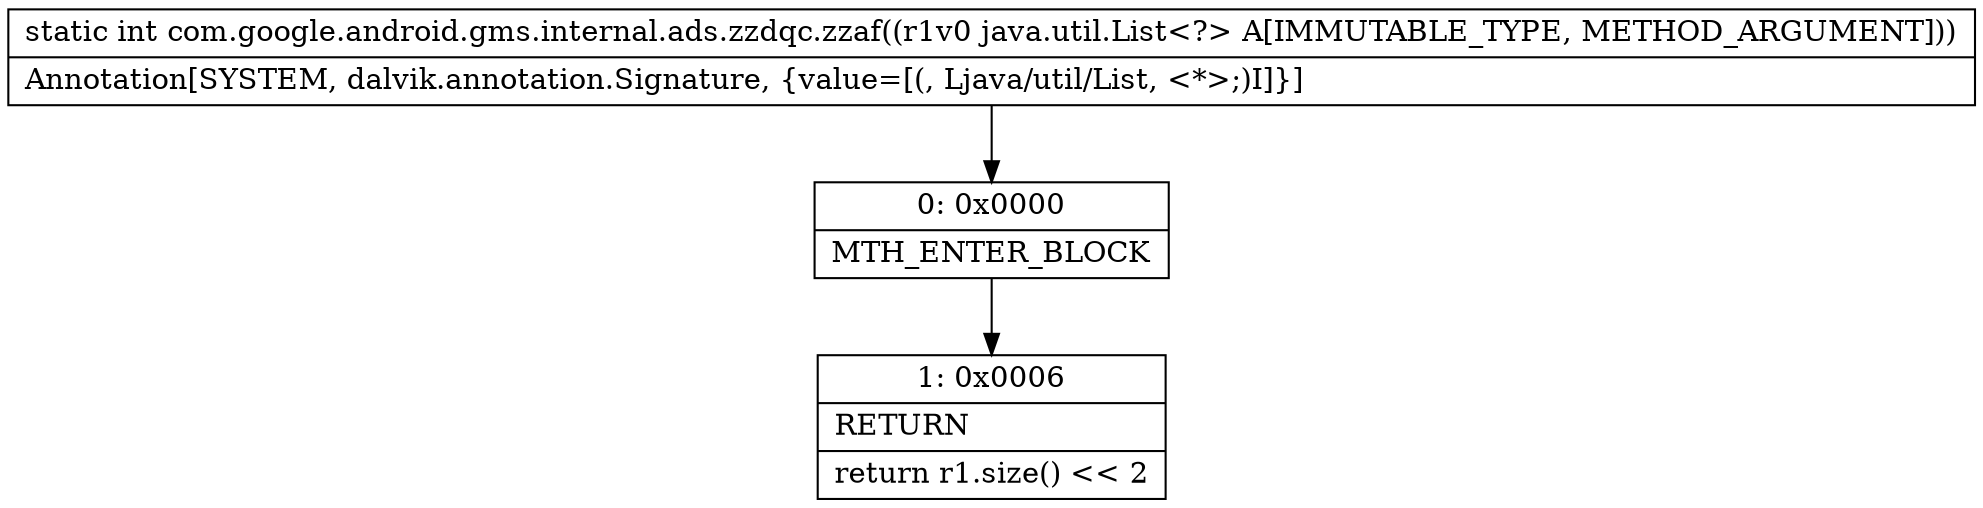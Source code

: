 digraph "CFG forcom.google.android.gms.internal.ads.zzdqc.zzaf(Ljava\/util\/List;)I" {
Node_0 [shape=record,label="{0\:\ 0x0000|MTH_ENTER_BLOCK\l}"];
Node_1 [shape=record,label="{1\:\ 0x0006|RETURN\l|return r1.size() \<\< 2\l}"];
MethodNode[shape=record,label="{static int com.google.android.gms.internal.ads.zzdqc.zzaf((r1v0 java.util.List\<?\> A[IMMUTABLE_TYPE, METHOD_ARGUMENT]))  | Annotation[SYSTEM, dalvik.annotation.Signature, \{value=[(, Ljava\/util\/List, \<*\>;)I]\}]\l}"];
MethodNode -> Node_0;
Node_0 -> Node_1;
}

